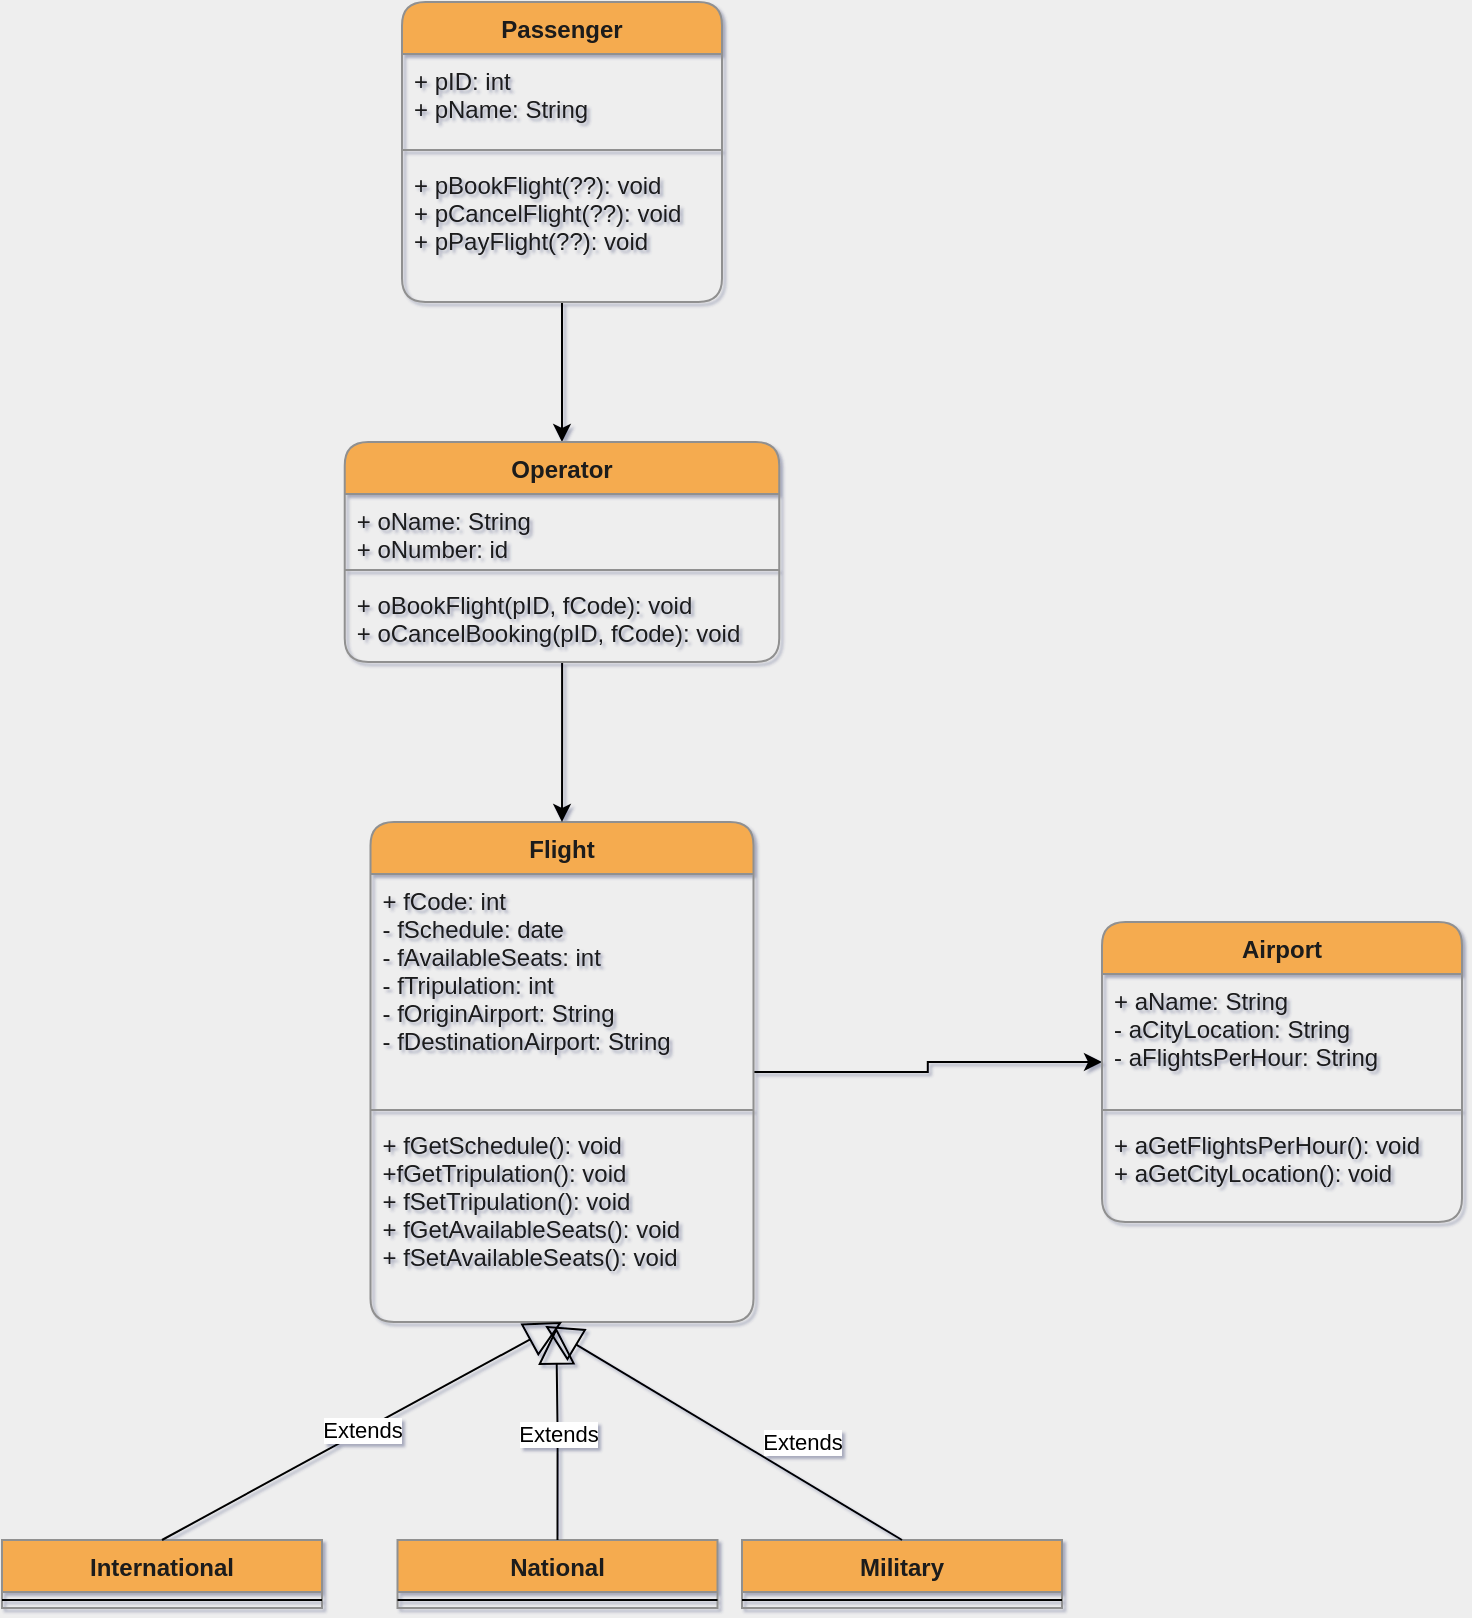 <mxfile version="17.4.0" type="github">
  <diagram id="C5RBs43oDa-KdzZeNtuy" name="Page-1">
    <mxGraphModel dx="799" dy="566" grid="1" gridSize="10" guides="1" tooltips="1" connect="1" arrows="1" fold="1" page="1" pageScale="1" pageWidth="827" pageHeight="1169" background="#EEEEEE" math="0" shadow="1">
      <root>
        <mxCell id="WIyWlLk6GJQsqaUBKTNV-0" />
        <mxCell id="WIyWlLk6GJQsqaUBKTNV-1" parent="WIyWlLk6GJQsqaUBKTNV-0" />
        <mxCell id="QLuiETB8kZ7km3fxxBMA-2" style="edgeStyle=orthogonalEdgeStyle;rounded=0;orthogonalLoop=1;jettySize=auto;html=1;entryX=0;entryY=0.688;entryDx=0;entryDy=0;entryPerimeter=0;" edge="1" parent="WIyWlLk6GJQsqaUBKTNV-1" source="DUVr1aNKuh7jDKaJ2Xz0-0" target="DUVr1aNKuh7jDKaJ2Xz0-5">
          <mxGeometry relative="1" as="geometry" />
        </mxCell>
        <mxCell id="DUVr1aNKuh7jDKaJ2Xz0-0" value="Flight" style="swimlane;fontStyle=1;align=center;verticalAlign=top;childLayout=stackLayout;horizontal=1;startSize=26;horizontalStack=0;resizeParent=1;resizeParentMax=0;resizeLast=0;collapsible=1;marginBottom=0;fillColor=#F5AB50;strokeColor=#909090;fontColor=#1A1A1A;rounded=1;" parent="WIyWlLk6GJQsqaUBKTNV-1" vertex="1">
          <mxGeometry x="234.25" y="420" width="191.5" height="250" as="geometry" />
        </mxCell>
        <mxCell id="DUVr1aNKuh7jDKaJ2Xz0-1" value="+ fCode: int&#xa;- fSchedule: date&#xa;- fAvailableSeats: int&#xa;- fTripulation: int&#xa;- fOriginAirport: String&#xa;- fDestinationAirport: String" style="text;strokeColor=none;fillColor=none;align=left;verticalAlign=top;spacingLeft=4;spacingRight=4;overflow=hidden;rotatable=0;points=[[0,0.5],[1,0.5]];portConstraint=eastwest;fontColor=#1A1A1A;rounded=1;" parent="DUVr1aNKuh7jDKaJ2Xz0-0" vertex="1">
          <mxGeometry y="26" width="191.5" height="114" as="geometry" />
        </mxCell>
        <mxCell id="DUVr1aNKuh7jDKaJ2Xz0-2" value="" style="line;strokeWidth=1;fillColor=none;align=left;verticalAlign=middle;spacingTop=-1;spacingLeft=3;spacingRight=3;rotatable=0;labelPosition=right;points=[];portConstraint=eastwest;strokeColor=#909090;fontColor=#1A1A1A;rounded=1;labelBackgroundColor=#EEEEEE;" parent="DUVr1aNKuh7jDKaJ2Xz0-0" vertex="1">
          <mxGeometry y="140" width="191.5" height="8" as="geometry" />
        </mxCell>
        <mxCell id="DUVr1aNKuh7jDKaJ2Xz0-3" value="+ fGetSchedule(): void&#xa;+fGetTripulation(): void&#xa;+ fSetTripulation(): void&#xa;+ fGetAvailableSeats(): void&#xa;+ fSetAvailableSeats(): void" style="text;strokeColor=none;fillColor=none;align=left;verticalAlign=top;spacingLeft=4;spacingRight=4;overflow=hidden;rotatable=0;points=[[0,0.5],[1,0.5]];portConstraint=eastwest;fontColor=#1A1A1A;rounded=1;" parent="DUVr1aNKuh7jDKaJ2Xz0-0" vertex="1">
          <mxGeometry y="148" width="191.5" height="102" as="geometry" />
        </mxCell>
        <mxCell id="DUVr1aNKuh7jDKaJ2Xz0-4" value="Airport" style="swimlane;fontStyle=1;align=center;verticalAlign=top;childLayout=stackLayout;horizontal=1;startSize=26;horizontalStack=0;resizeParent=1;resizeParentMax=0;resizeLast=0;collapsible=1;marginBottom=0;fillColor=#F5AB50;strokeColor=#909090;fontColor=#1A1A1A;rounded=1;" parent="WIyWlLk6GJQsqaUBKTNV-1" vertex="1">
          <mxGeometry x="600" y="470" width="180" height="150" as="geometry" />
        </mxCell>
        <mxCell id="DUVr1aNKuh7jDKaJ2Xz0-5" value="+ aName: String&#xa;- aCityLocation: String&#xa;- aFlightsPerHour: String " style="text;strokeColor=none;fillColor=none;align=left;verticalAlign=top;spacingLeft=4;spacingRight=4;overflow=hidden;rotatable=0;points=[[0,0.5],[1,0.5]];portConstraint=eastwest;fontColor=#1A1A1A;rounded=1;" parent="DUVr1aNKuh7jDKaJ2Xz0-4" vertex="1">
          <mxGeometry y="26" width="180" height="64" as="geometry" />
        </mxCell>
        <mxCell id="DUVr1aNKuh7jDKaJ2Xz0-6" value="" style="line;strokeWidth=1;fillColor=none;align=left;verticalAlign=middle;spacingTop=-1;spacingLeft=3;spacingRight=3;rotatable=0;labelPosition=right;points=[];portConstraint=eastwest;strokeColor=#909090;fontColor=#1A1A1A;rounded=1;labelBackgroundColor=#EEEEEE;" parent="DUVr1aNKuh7jDKaJ2Xz0-4" vertex="1">
          <mxGeometry y="90" width="180" height="8" as="geometry" />
        </mxCell>
        <mxCell id="DUVr1aNKuh7jDKaJ2Xz0-7" value="+ aGetFlightsPerHour(): void&#xa;+ aGetCityLocation(): void" style="text;strokeColor=none;fillColor=none;align=left;verticalAlign=top;spacingLeft=4;spacingRight=4;overflow=hidden;rotatable=0;points=[[0,0.5],[1,0.5]];portConstraint=eastwest;fontColor=#1A1A1A;rounded=1;" parent="DUVr1aNKuh7jDKaJ2Xz0-4" vertex="1">
          <mxGeometry y="98" width="180" height="52" as="geometry" />
        </mxCell>
        <mxCell id="QLuiETB8kZ7km3fxxBMA-0" style="edgeStyle=orthogonalEdgeStyle;rounded=0;orthogonalLoop=1;jettySize=auto;html=1;entryX=0.5;entryY=0;entryDx=0;entryDy=0;" edge="1" parent="WIyWlLk6GJQsqaUBKTNV-1" source="DUVr1aNKuh7jDKaJ2Xz0-14" target="DUVr1aNKuh7jDKaJ2Xz0-18">
          <mxGeometry relative="1" as="geometry" />
        </mxCell>
        <mxCell id="DUVr1aNKuh7jDKaJ2Xz0-14" value="Passenger" style="swimlane;fontStyle=1;align=center;verticalAlign=top;childLayout=stackLayout;horizontal=1;startSize=26;horizontalStack=0;resizeParent=1;resizeParentMax=0;resizeLast=0;collapsible=1;marginBottom=0;fillColor=#F5AB50;strokeColor=#909090;fontColor=#1A1A1A;rounded=1;" parent="WIyWlLk6GJQsqaUBKTNV-1" vertex="1">
          <mxGeometry x="250" y="10" width="160" height="150" as="geometry" />
        </mxCell>
        <mxCell id="DUVr1aNKuh7jDKaJ2Xz0-15" value="+ pID: int&#xa;+ pName: String" style="text;strokeColor=none;fillColor=none;align=left;verticalAlign=top;spacingLeft=4;spacingRight=4;overflow=hidden;rotatable=0;points=[[0,0.5],[1,0.5]];portConstraint=eastwest;fontColor=#1A1A1A;rounded=1;" parent="DUVr1aNKuh7jDKaJ2Xz0-14" vertex="1">
          <mxGeometry y="26" width="160" height="44" as="geometry" />
        </mxCell>
        <mxCell id="DUVr1aNKuh7jDKaJ2Xz0-16" value="" style="line;strokeWidth=1;fillColor=none;align=left;verticalAlign=middle;spacingTop=-1;spacingLeft=3;spacingRight=3;rotatable=0;labelPosition=right;points=[];portConstraint=eastwest;strokeColor=#909090;fontColor=#1A1A1A;rounded=1;labelBackgroundColor=#EEEEEE;" parent="DUVr1aNKuh7jDKaJ2Xz0-14" vertex="1">
          <mxGeometry y="70" width="160" height="8" as="geometry" />
        </mxCell>
        <mxCell id="DUVr1aNKuh7jDKaJ2Xz0-17" value="+ pBookFlight(??): void&#xa;+ pCancelFlight(??): void&#xa;+ pPayFlight(??): void" style="text;strokeColor=none;fillColor=none;align=left;verticalAlign=top;spacingLeft=4;spacingRight=4;overflow=hidden;rotatable=0;points=[[0,0.5],[1,0.5]];portConstraint=eastwest;fontColor=#1A1A1A;rounded=1;" parent="DUVr1aNKuh7jDKaJ2Xz0-14" vertex="1">
          <mxGeometry y="78" width="160" height="72" as="geometry" />
        </mxCell>
        <mxCell id="QLuiETB8kZ7km3fxxBMA-1" style="edgeStyle=orthogonalEdgeStyle;rounded=0;orthogonalLoop=1;jettySize=auto;html=1;entryX=0.5;entryY=0;entryDx=0;entryDy=0;" edge="1" parent="WIyWlLk6GJQsqaUBKTNV-1" source="DUVr1aNKuh7jDKaJ2Xz0-18" target="DUVr1aNKuh7jDKaJ2Xz0-0">
          <mxGeometry relative="1" as="geometry" />
        </mxCell>
        <mxCell id="DUVr1aNKuh7jDKaJ2Xz0-18" value="Operator" style="swimlane;fontStyle=1;align=center;verticalAlign=top;childLayout=stackLayout;horizontal=1;startSize=26;horizontalStack=0;resizeParent=1;resizeParentMax=0;resizeLast=0;collapsible=1;marginBottom=0;fillColor=#F5AB50;strokeColor=#909090;fontColor=#1A1A1A;rounded=1;" parent="WIyWlLk6GJQsqaUBKTNV-1" vertex="1">
          <mxGeometry x="221.37" y="230" width="217.25" height="110" as="geometry" />
        </mxCell>
        <mxCell id="DUVr1aNKuh7jDKaJ2Xz0-19" value="+ oName: String&#xa;+ oNumber: id" style="text;strokeColor=none;fillColor=none;align=left;verticalAlign=top;spacingLeft=4;spacingRight=4;overflow=hidden;rotatable=0;points=[[0,0.5],[1,0.5]];portConstraint=eastwest;fontColor=#1A1A1A;rounded=1;" parent="DUVr1aNKuh7jDKaJ2Xz0-18" vertex="1">
          <mxGeometry y="26" width="217.25" height="34" as="geometry" />
        </mxCell>
        <mxCell id="DUVr1aNKuh7jDKaJ2Xz0-20" value="" style="line;strokeWidth=1;fillColor=none;align=left;verticalAlign=middle;spacingTop=-1;spacingLeft=3;spacingRight=3;rotatable=0;labelPosition=right;points=[];portConstraint=eastwest;strokeColor=#909090;fontColor=#1A1A1A;rounded=1;labelBackgroundColor=#EEEEEE;" parent="DUVr1aNKuh7jDKaJ2Xz0-18" vertex="1">
          <mxGeometry y="60" width="217.25" height="8" as="geometry" />
        </mxCell>
        <mxCell id="DUVr1aNKuh7jDKaJ2Xz0-21" value="+ oBookFlight(pID, fCode): void&#xa;+ oCancelBooking(pID, fCode): void" style="text;strokeColor=none;fillColor=none;align=left;verticalAlign=top;spacingLeft=4;spacingRight=4;overflow=hidden;rotatable=0;points=[[0,0.5],[1,0.5]];portConstraint=eastwest;fontColor=#1A1A1A;rounded=1;" parent="DUVr1aNKuh7jDKaJ2Xz0-18" vertex="1">
          <mxGeometry y="68" width="217.25" height="42" as="geometry" />
        </mxCell>
        <mxCell id="DUVr1aNKuh7jDKaJ2Xz0-24" value="International" style="swimlane;fontStyle=1;align=center;verticalAlign=top;childLayout=stackLayout;horizontal=1;startSize=26;horizontalStack=0;resizeParent=1;resizeParentMax=0;resizeLast=0;collapsible=1;marginBottom=0;rounded=0;sketch=0;fontColor=#1A1A1A;strokeColor=#909090;fillColor=#F5AB50;" parent="WIyWlLk6GJQsqaUBKTNV-1" vertex="1">
          <mxGeometry x="50" y="779" width="160" height="34" as="geometry" />
        </mxCell>
        <mxCell id="DUVr1aNKuh7jDKaJ2Xz0-26" value="" style="line;strokeWidth=1;fillColor=none;align=left;verticalAlign=middle;spacingTop=-1;spacingLeft=3;spacingRight=3;rotatable=0;labelPosition=right;points=[];portConstraint=eastwest;rounded=0;sketch=0;fontColor=#1A1A1A;" parent="DUVr1aNKuh7jDKaJ2Xz0-24" vertex="1">
          <mxGeometry y="26" width="160" height="8" as="geometry" />
        </mxCell>
        <mxCell id="DUVr1aNKuh7jDKaJ2Xz0-28" value="National" style="swimlane;fontStyle=1;align=center;verticalAlign=top;childLayout=stackLayout;horizontal=1;startSize=26;horizontalStack=0;resizeParent=1;resizeParentMax=0;resizeLast=0;collapsible=1;marginBottom=0;rounded=0;sketch=0;fontColor=#1A1A1A;strokeColor=#909090;fillColor=#F5AB50;" parent="WIyWlLk6GJQsqaUBKTNV-1" vertex="1">
          <mxGeometry x="247.75" y="779" width="160" height="34" as="geometry" />
        </mxCell>
        <mxCell id="DUVr1aNKuh7jDKaJ2Xz0-30" value="" style="line;strokeWidth=1;fillColor=none;align=left;verticalAlign=middle;spacingTop=-1;spacingLeft=3;spacingRight=3;rotatable=0;labelPosition=right;points=[];portConstraint=eastwest;rounded=0;sketch=0;fontColor=#1A1A1A;" parent="DUVr1aNKuh7jDKaJ2Xz0-28" vertex="1">
          <mxGeometry y="26" width="160" height="8" as="geometry" />
        </mxCell>
        <mxCell id="DUVr1aNKuh7jDKaJ2Xz0-32" value="Military" style="swimlane;fontStyle=1;align=center;verticalAlign=top;childLayout=stackLayout;horizontal=1;startSize=26;horizontalStack=0;resizeParent=1;resizeParentMax=0;resizeLast=0;collapsible=1;marginBottom=0;rounded=0;sketch=0;fontColor=#1A1A1A;strokeColor=#909090;fillColor=#F5AB50;" parent="WIyWlLk6GJQsqaUBKTNV-1" vertex="1">
          <mxGeometry x="420" y="779" width="160" height="34" as="geometry" />
        </mxCell>
        <mxCell id="DUVr1aNKuh7jDKaJ2Xz0-34" value="" style="line;strokeWidth=1;fillColor=none;align=left;verticalAlign=middle;spacingTop=-1;spacingLeft=3;spacingRight=3;rotatable=0;labelPosition=right;points=[];portConstraint=eastwest;rounded=0;sketch=0;fontColor=#1A1A1A;" parent="DUVr1aNKuh7jDKaJ2Xz0-32" vertex="1">
          <mxGeometry y="26" width="160" height="8" as="geometry" />
        </mxCell>
        <mxCell id="QLuiETB8kZ7km3fxxBMA-9" value="Extends" style="endArrow=block;endSize=16;endFill=0;html=1;rounded=0;exitX=0.5;exitY=0;exitDx=0;exitDy=0;entryX=0.485;entryY=1.027;entryDx=0;entryDy=0;entryPerimeter=0;edgeStyle=orthogonalEdgeStyle;" edge="1" parent="WIyWlLk6GJQsqaUBKTNV-1" source="DUVr1aNKuh7jDKaJ2Xz0-28" target="DUVr1aNKuh7jDKaJ2Xz0-3">
          <mxGeometry width="160" relative="1" as="geometry">
            <mxPoint x="330" y="700" as="sourcePoint" />
            <mxPoint x="490" y="700" as="targetPoint" />
            <Array as="points">
              <mxPoint x="327" y="725" />
            </Array>
          </mxGeometry>
        </mxCell>
        <mxCell id="QLuiETB8kZ7km3fxxBMA-13" value="Extends" style="endArrow=block;endSize=16;endFill=0;html=1;rounded=0;entryX=0.456;entryY=1.019;entryDx=0;entryDy=0;entryPerimeter=0;exitX=0.5;exitY=0;exitDx=0;exitDy=0;" edge="1" parent="WIyWlLk6GJQsqaUBKTNV-1" source="DUVr1aNKuh7jDKaJ2Xz0-32" target="DUVr1aNKuh7jDKaJ2Xz0-3">
          <mxGeometry x="-0.346" y="-16" width="160" relative="1" as="geometry">
            <mxPoint x="460" y="720" as="sourcePoint" />
            <mxPoint x="490" y="780" as="targetPoint" />
            <mxPoint as="offset" />
          </mxGeometry>
        </mxCell>
        <mxCell id="QLuiETB8kZ7km3fxxBMA-14" value="Extends" style="endArrow=block;endSize=16;endFill=0;html=1;rounded=0;exitX=0.5;exitY=0;exitDx=0;exitDy=0;" edge="1" parent="WIyWlLk6GJQsqaUBKTNV-1" source="DUVr1aNKuh7jDKaJ2Xz0-24">
          <mxGeometry width="160" relative="1" as="geometry">
            <mxPoint x="330" y="780" as="sourcePoint" />
            <mxPoint x="330" y="670" as="targetPoint" />
          </mxGeometry>
        </mxCell>
      </root>
    </mxGraphModel>
  </diagram>
</mxfile>
